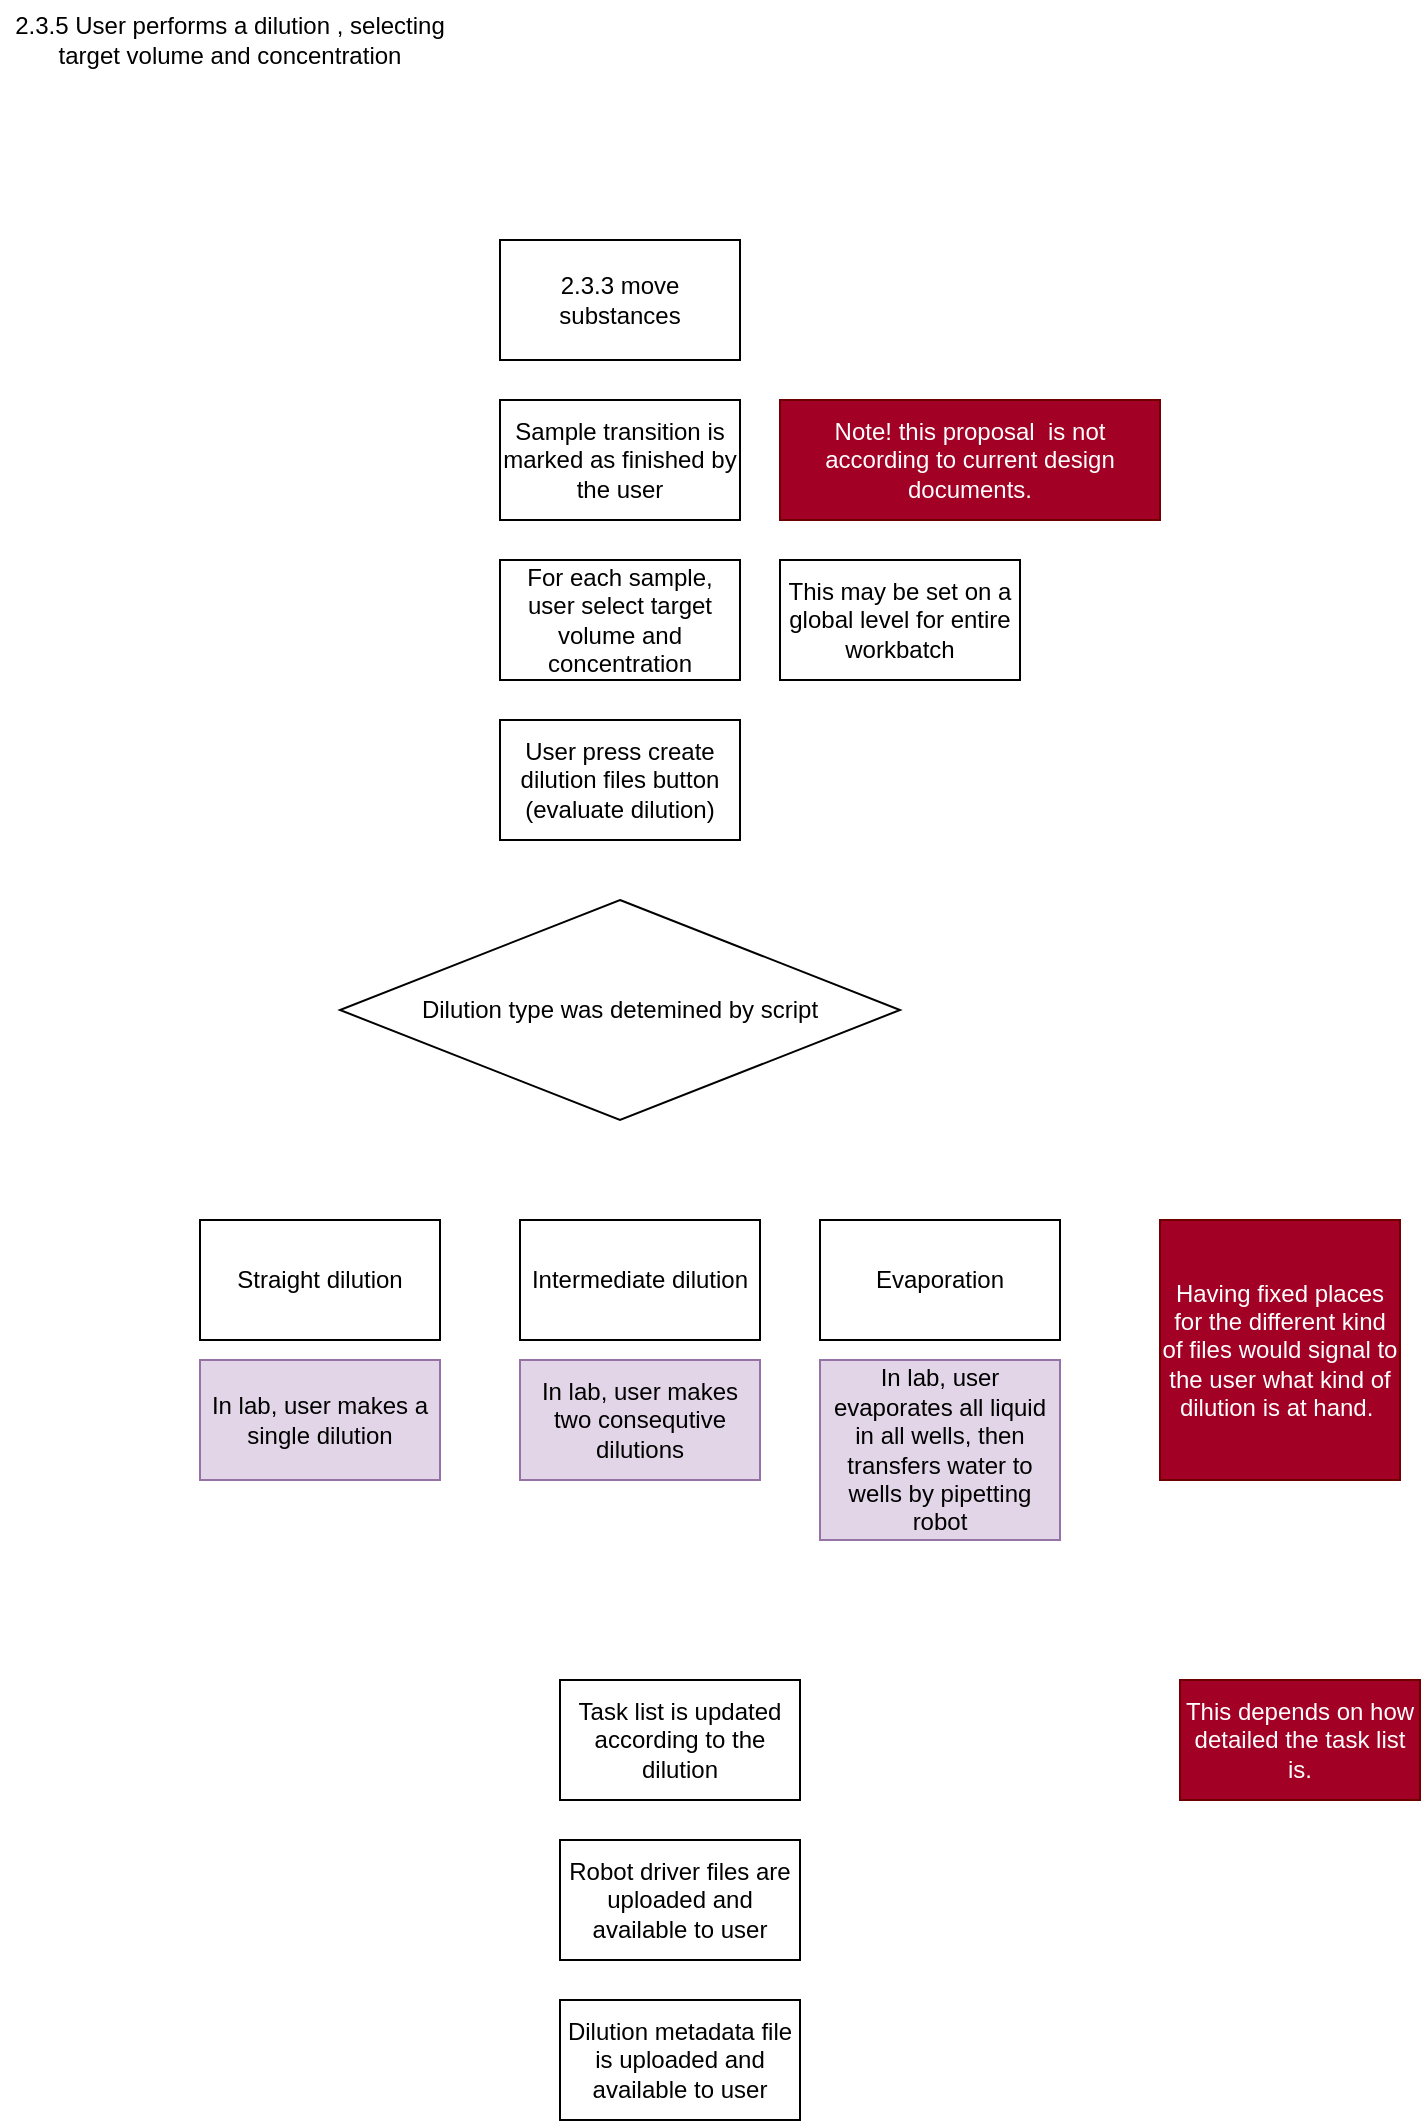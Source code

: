 <mxfile version="13.6.2" type="device"><diagram id="8zF2ViakQV5gCDlbTQKO" name="Page-1"><mxGraphModel dx="1422" dy="815" grid="1" gridSize="10" guides="1" tooltips="1" connect="1" arrows="1" fold="1" page="1" pageScale="1" pageWidth="850" pageHeight="1100" math="0" shadow="0"><root><mxCell id="0"/><mxCell id="1" parent="0"/><mxCell id="7OtKpJji5JNif5wjGK9q-6" value="2.3.5 User performs a dilution , selecting target volume and concentration" style="text;html=1;strokeColor=none;fillColor=none;align=center;verticalAlign=middle;whiteSpace=wrap;rounded=0;" vertex="1" parent="1"><mxGeometry x="60" y="60" width="230" height="40" as="geometry"/></mxCell><mxCell id="7OtKpJji5JNif5wjGK9q-7" value="2.3.3 move substances" style="whiteSpace=wrap;html=1;rounded=0;" vertex="1" parent="1"><mxGeometry x="310" y="180" width="120" height="60" as="geometry"/></mxCell><mxCell id="7OtKpJji5JNif5wjGK9q-8" value="Sample transition is marked as finished by the user" style="whiteSpace=wrap;html=1;rounded=0;" vertex="1" parent="1"><mxGeometry x="310" y="260" width="120" height="60" as="geometry"/></mxCell><mxCell id="7OtKpJji5JNif5wjGK9q-9" value="For each sample, user select target volume and concentration" style="whiteSpace=wrap;html=1;rounded=0;" vertex="1" parent="1"><mxGeometry x="310" y="340" width="120" height="60" as="geometry"/></mxCell><mxCell id="7OtKpJji5JNif5wjGK9q-10" value="This may be set on a global level for entire workbatch" style="whiteSpace=wrap;html=1;rounded=0;" vertex="1" parent="1"><mxGeometry x="450" y="340" width="120" height="60" as="geometry"/></mxCell><mxCell id="7OtKpJji5JNif5wjGK9q-11" value="User press create dilution files button&lt;br&gt;(evaluate dilution)" style="whiteSpace=wrap;html=1;rounded=0;" vertex="1" parent="1"><mxGeometry x="310" y="420" width="120" height="60" as="geometry"/></mxCell><mxCell id="7OtKpJji5JNif5wjGK9q-13" value="Dilution type was detemined by script" style="rhombus;whiteSpace=wrap;html=1;" vertex="1" parent="1"><mxGeometry x="230" y="510" width="280" height="110" as="geometry"/></mxCell><mxCell id="7OtKpJji5JNif5wjGK9q-14" value="Straight dilution" style="whiteSpace=wrap;html=1;rounded=0;" vertex="1" parent="1"><mxGeometry x="160" y="670" width="120" height="60" as="geometry"/></mxCell><mxCell id="7OtKpJji5JNif5wjGK9q-15" value="Intermediate dilution" style="whiteSpace=wrap;html=1;rounded=0;" vertex="1" parent="1"><mxGeometry x="320" y="670" width="120" height="60" as="geometry"/></mxCell><mxCell id="7OtKpJji5JNif5wjGK9q-16" value="Evaporation" style="whiteSpace=wrap;html=1;rounded=0;" vertex="1" parent="1"><mxGeometry x="470" y="670" width="120" height="60" as="geometry"/></mxCell><mxCell id="7OtKpJji5JNif5wjGK9q-17" value="In lab, user makes a single dilution" style="whiteSpace=wrap;html=1;rounded=0;fillColor=#e1d5e7;strokeColor=#9673a6;" vertex="1" parent="1"><mxGeometry x="160" y="740" width="120" height="60" as="geometry"/></mxCell><mxCell id="7OtKpJji5JNif5wjGK9q-18" value="In lab, user makes two consequtive dilutions" style="whiteSpace=wrap;html=1;rounded=0;fillColor=#e1d5e7;strokeColor=#9673a6;" vertex="1" parent="1"><mxGeometry x="320" y="740" width="120" height="60" as="geometry"/></mxCell><mxCell id="7OtKpJji5JNif5wjGK9q-19" value="In lab, user evaporates all liquid in all wells, then transfers water to wells by pipetting robot" style="whiteSpace=wrap;html=1;rounded=0;fillColor=#e1d5e7;strokeColor=#9673a6;" vertex="1" parent="1"><mxGeometry x="470" y="740" width="120" height="90" as="geometry"/></mxCell><mxCell id="7OtKpJji5JNif5wjGK9q-20" value="Having fixed places for the different kind of files would signal to the user what kind of dilution is at hand.&amp;nbsp;" style="whiteSpace=wrap;html=1;rounded=0;fillColor=#a20025;strokeColor=#6F0000;fontColor=#ffffff;" vertex="1" parent="1"><mxGeometry x="640" y="670" width="120" height="130" as="geometry"/></mxCell><mxCell id="7OtKpJji5JNif5wjGK9q-21" value="Note! this proposal&amp;nbsp; is not according to current design documents." style="whiteSpace=wrap;html=1;rounded=0;fillColor=#a20025;strokeColor=#6F0000;fontColor=#ffffff;" vertex="1" parent="1"><mxGeometry x="450" y="260" width="190" height="60" as="geometry"/></mxCell><mxCell id="7OtKpJji5JNif5wjGK9q-22" value="Task list is updated according to the dilution" style="whiteSpace=wrap;html=1;rounded=0;" vertex="1" parent="1"><mxGeometry x="340" y="900" width="120" height="60" as="geometry"/></mxCell><mxCell id="7OtKpJji5JNif5wjGK9q-23" value="This depends on how detailed the task list is." style="whiteSpace=wrap;html=1;rounded=0;fillColor=#a20025;strokeColor=#6F0000;fontColor=#ffffff;" vertex="1" parent="1"><mxGeometry x="650" y="900" width="120" height="60" as="geometry"/></mxCell><mxCell id="7OtKpJji5JNif5wjGK9q-24" value="Robot driver files are uploaded and available to user" style="whiteSpace=wrap;html=1;rounded=0;" vertex="1" parent="1"><mxGeometry x="340" y="980" width="120" height="60" as="geometry"/></mxCell><mxCell id="7OtKpJji5JNif5wjGK9q-25" value="Dilution metadata file is uploaded and available to user" style="whiteSpace=wrap;html=1;rounded=0;" vertex="1" parent="1"><mxGeometry x="340" y="1060" width="120" height="60" as="geometry"/></mxCell></root></mxGraphModel></diagram></mxfile>